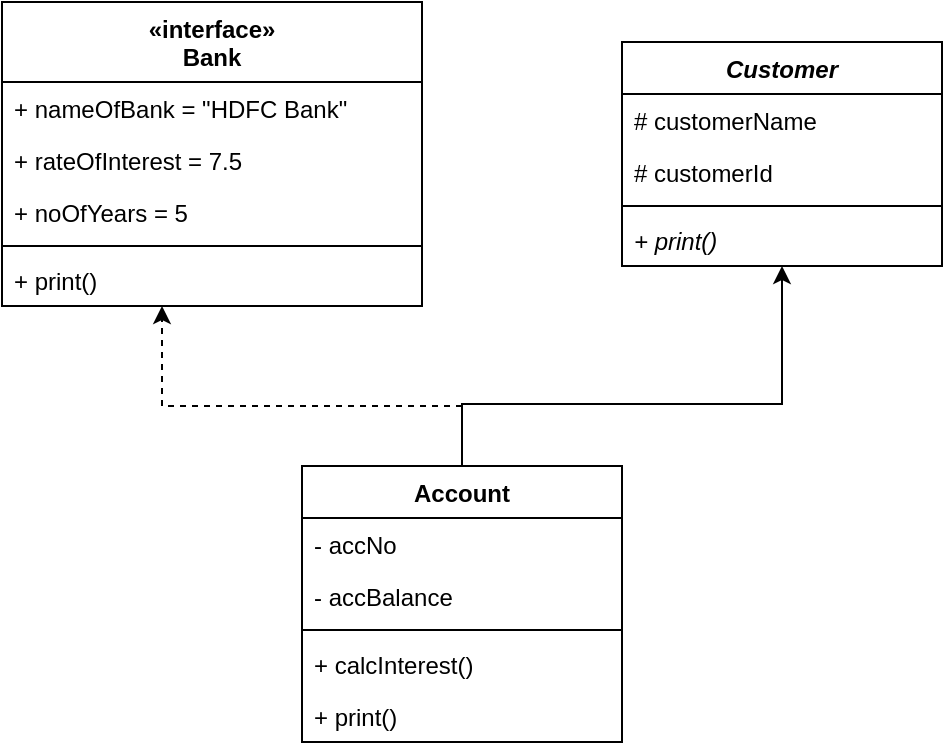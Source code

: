 <mxfile version="13.6.2" type="device"><diagram id="6CnTyUZRb3IP2vdiWPMz" name="Page-1"><mxGraphModel dx="852" dy="494" grid="1" gridSize="10" guides="1" tooltips="1" connect="1" arrows="1" fold="1" page="1" pageScale="1" pageWidth="850" pageHeight="1100" math="0" shadow="0"><root><mxCell id="0"/><mxCell id="1" parent="0"/><mxCell id="CYr4QrrlOH7CT-9X-_Ap-34" style="edgeStyle=orthogonalEdgeStyle;rounded=0;orthogonalLoop=1;jettySize=auto;html=1;exitX=0.5;exitY=0;exitDx=0;exitDy=0;dashed=1;" parent="1" source="CYr4QrrlOH7CT-9X-_Ap-26" target="CYr4QrrlOH7CT-9X-_Ap-7" edge="1"><mxGeometry relative="1" as="geometry"><Array as="points"><mxPoint x="390" y="280"/><mxPoint x="240" y="280"/></Array></mxGeometry></mxCell><mxCell id="CYr4QrrlOH7CT-9X-_Ap-35" style="edgeStyle=orthogonalEdgeStyle;rounded=0;orthogonalLoop=1;jettySize=auto;html=1;exitX=0.5;exitY=0;exitDx=0;exitDy=0;" parent="1" source="CYr4QrrlOH7CT-9X-_Ap-26" target="CYr4QrrlOH7CT-9X-_Ap-16" edge="1"><mxGeometry relative="1" as="geometry"><Array as="points"><mxPoint x="390" y="279"/><mxPoint x="550" y="279"/></Array></mxGeometry></mxCell><mxCell id="CYr4QrrlOH7CT-9X-_Ap-26" value="Account" style="swimlane;fontStyle=1;align=center;verticalAlign=top;childLayout=stackLayout;horizontal=1;startSize=26;horizontalStack=0;resizeParent=1;resizeParentMax=0;resizeLast=0;collapsible=1;marginBottom=0;" parent="1" vertex="1"><mxGeometry x="310" y="310" width="160" height="138" as="geometry"/></mxCell><mxCell id="CYr4QrrlOH7CT-9X-_Ap-27" value="- accNo" style="text;strokeColor=none;fillColor=none;align=left;verticalAlign=top;spacingLeft=4;spacingRight=4;overflow=hidden;rotatable=0;points=[[0,0.5],[1,0.5]];portConstraint=eastwest;" parent="CYr4QrrlOH7CT-9X-_Ap-26" vertex="1"><mxGeometry y="26" width="160" height="26" as="geometry"/></mxCell><mxCell id="CYr4QrrlOH7CT-9X-_Ap-31" value="- accBalance" style="text;strokeColor=none;fillColor=none;align=left;verticalAlign=top;spacingLeft=4;spacingRight=4;overflow=hidden;rotatable=0;points=[[0,0.5],[1,0.5]];portConstraint=eastwest;" parent="CYr4QrrlOH7CT-9X-_Ap-26" vertex="1"><mxGeometry y="52" width="160" height="26" as="geometry"/></mxCell><mxCell id="CYr4QrrlOH7CT-9X-_Ap-28" value="" style="line;strokeWidth=1;fillColor=none;align=left;verticalAlign=middle;spacingTop=-1;spacingLeft=3;spacingRight=3;rotatable=0;labelPosition=right;points=[];portConstraint=eastwest;" parent="CYr4QrrlOH7CT-9X-_Ap-26" vertex="1"><mxGeometry y="78" width="160" height="8" as="geometry"/></mxCell><mxCell id="XaUc7JSMONxA04xUDdoY-1" value="+ calcInterest()" style="text;strokeColor=none;fillColor=none;align=left;verticalAlign=top;spacingLeft=4;spacingRight=4;overflow=hidden;rotatable=0;points=[[0,0.5],[1,0.5]];portConstraint=eastwest;" vertex="1" parent="CYr4QrrlOH7CT-9X-_Ap-26"><mxGeometry y="86" width="160" height="26" as="geometry"/></mxCell><mxCell id="CYr4QrrlOH7CT-9X-_Ap-29" value="+ print()" style="text;strokeColor=none;fillColor=none;align=left;verticalAlign=top;spacingLeft=4;spacingRight=4;overflow=hidden;rotatable=0;points=[[0,0.5],[1,0.5]];portConstraint=eastwest;" parent="CYr4QrrlOH7CT-9X-_Ap-26" vertex="1"><mxGeometry y="112" width="160" height="26" as="geometry"/></mxCell><mxCell id="CYr4QrrlOH7CT-9X-_Ap-16" value="Customer" style="swimlane;fontStyle=3;align=center;verticalAlign=top;childLayout=stackLayout;horizontal=1;startSize=26;horizontalStack=0;resizeParent=1;resizeParentMax=0;resizeLast=0;collapsible=1;marginBottom=0;" parent="1" vertex="1"><mxGeometry x="470" y="98" width="160" height="112" as="geometry"><mxRectangle x="470" y="98" width="70" height="26" as="alternateBounds"/></mxGeometry></mxCell><mxCell id="CYr4QrrlOH7CT-9X-_Ap-17" value="# customerName" style="text;strokeColor=none;fillColor=none;align=left;verticalAlign=top;spacingLeft=4;spacingRight=4;overflow=hidden;rotatable=0;points=[[0,0.5],[1,0.5]];portConstraint=eastwest;" parent="CYr4QrrlOH7CT-9X-_Ap-16" vertex="1"><mxGeometry y="26" width="160" height="26" as="geometry"/></mxCell><mxCell id="CYr4QrrlOH7CT-9X-_Ap-20" value="# customerId" style="text;strokeColor=none;fillColor=none;align=left;verticalAlign=top;spacingLeft=4;spacingRight=4;overflow=hidden;rotatable=0;points=[[0,0.5],[1,0.5]];portConstraint=eastwest;" parent="CYr4QrrlOH7CT-9X-_Ap-16" vertex="1"><mxGeometry y="52" width="160" height="26" as="geometry"/></mxCell><mxCell id="CYr4QrrlOH7CT-9X-_Ap-18" value="" style="line;strokeWidth=1;fillColor=none;align=left;verticalAlign=middle;spacingTop=-1;spacingLeft=3;spacingRight=3;rotatable=0;labelPosition=right;points=[];portConstraint=eastwest;" parent="CYr4QrrlOH7CT-9X-_Ap-16" vertex="1"><mxGeometry y="78" width="160" height="8" as="geometry"/></mxCell><mxCell id="CYr4QrrlOH7CT-9X-_Ap-19" value="+ print()" style="text;strokeColor=none;fillColor=none;align=left;verticalAlign=top;spacingLeft=4;spacingRight=4;overflow=hidden;rotatable=0;points=[[0,0.5],[1,0.5]];portConstraint=eastwest;fontStyle=2" parent="CYr4QrrlOH7CT-9X-_Ap-16" vertex="1"><mxGeometry y="86" width="160" height="26" as="geometry"/></mxCell><mxCell id="CYr4QrrlOH7CT-9X-_Ap-7" value="«interface»&#10;Bank" style="swimlane;fontStyle=1;align=center;verticalAlign=top;childLayout=stackLayout;horizontal=1;startSize=40;horizontalStack=0;resizeParent=1;resizeParentMax=0;resizeLast=0;collapsible=1;marginBottom=0;" parent="1" vertex="1"><mxGeometry x="160" y="78" width="210" height="152" as="geometry"/></mxCell><mxCell id="CYr4QrrlOH7CT-9X-_Ap-8" value="+ nameOfBank = &quot;HDFC Bank&quot;" style="text;strokeColor=none;fillColor=none;align=left;verticalAlign=top;spacingLeft=4;spacingRight=4;overflow=hidden;rotatable=0;points=[[0,0.5],[1,0.5]];portConstraint=eastwest;" parent="CYr4QrrlOH7CT-9X-_Ap-7" vertex="1"><mxGeometry y="40" width="210" height="26" as="geometry"/></mxCell><mxCell id="CYr4QrrlOH7CT-9X-_Ap-15" value="+ rateOfInterest = 7.5" style="text;strokeColor=none;fillColor=none;align=left;verticalAlign=top;spacingLeft=4;spacingRight=4;overflow=hidden;rotatable=0;points=[[0,0.5],[1,0.5]];portConstraint=eastwest;" parent="CYr4QrrlOH7CT-9X-_Ap-7" vertex="1"><mxGeometry y="66" width="210" height="26" as="geometry"/></mxCell><mxCell id="vLqhRWOOiMxR2icTDnzN-2" value="+ noOfYears = 5" style="text;strokeColor=none;fillColor=none;align=left;verticalAlign=top;spacingLeft=4;spacingRight=4;overflow=hidden;rotatable=0;points=[[0,0.5],[1,0.5]];portConstraint=eastwest;" parent="CYr4QrrlOH7CT-9X-_Ap-7" vertex="1"><mxGeometry y="92" width="210" height="26" as="geometry"/></mxCell><mxCell id="CYr4QrrlOH7CT-9X-_Ap-9" value="" style="line;strokeWidth=1;fillColor=none;align=left;verticalAlign=middle;spacingTop=-1;spacingLeft=3;spacingRight=3;rotatable=0;labelPosition=right;points=[];portConstraint=eastwest;" parent="CYr4QrrlOH7CT-9X-_Ap-7" vertex="1"><mxGeometry y="118" width="210" height="8" as="geometry"/></mxCell><mxCell id="CYr4QrrlOH7CT-9X-_Ap-10" value="+ print()" style="text;strokeColor=none;fillColor=none;align=left;verticalAlign=top;spacingLeft=4;spacingRight=4;overflow=hidden;rotatable=0;points=[[0,0.5],[1,0.5]];portConstraint=eastwest;" parent="CYr4QrrlOH7CT-9X-_Ap-7" vertex="1"><mxGeometry y="126" width="210" height="26" as="geometry"/></mxCell></root></mxGraphModel></diagram></mxfile>